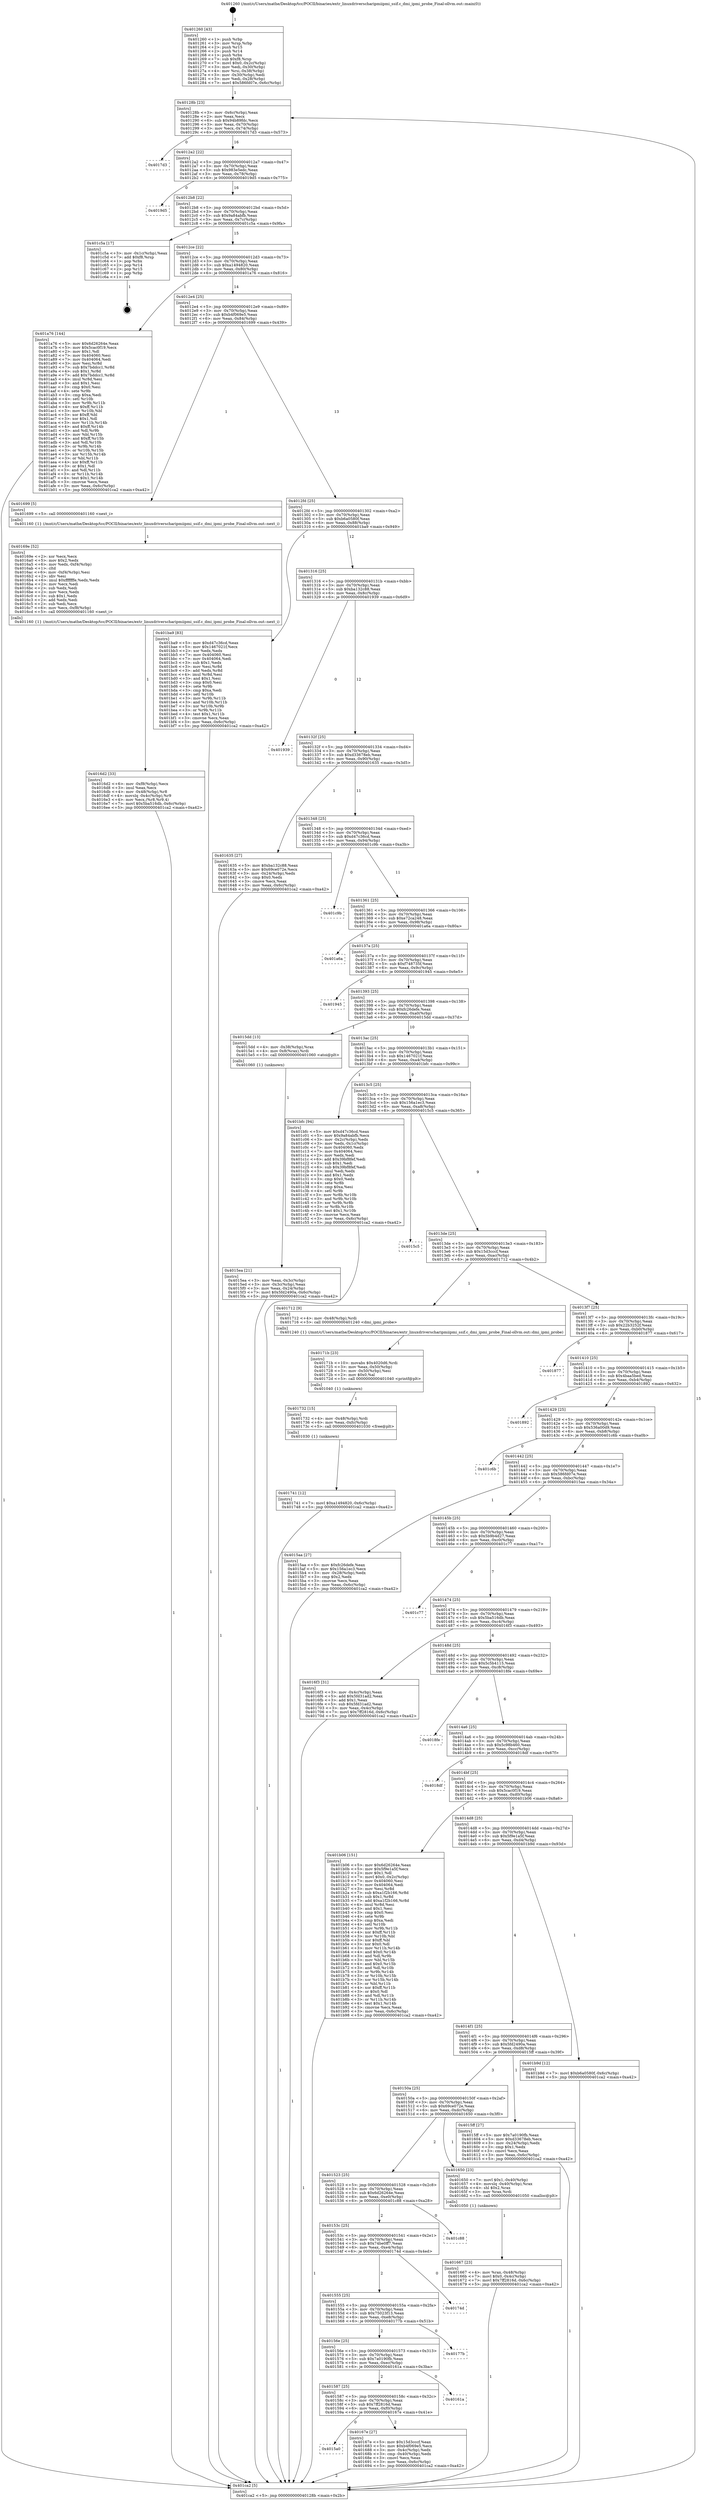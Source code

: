 digraph "0x401260" {
  label = "0x401260 (/mnt/c/Users/mathe/Desktop/tcc/POCII/binaries/extr_linuxdriverscharipmiipmi_ssif.c_dmi_ipmi_probe_Final-ollvm.out::main(0))"
  labelloc = "t"
  node[shape=record]

  Entry [label="",width=0.3,height=0.3,shape=circle,fillcolor=black,style=filled]
  "0x40128b" [label="{
     0x40128b [23]\l
     | [instrs]\l
     &nbsp;&nbsp;0x40128b \<+3\>: mov -0x6c(%rbp),%eax\l
     &nbsp;&nbsp;0x40128e \<+2\>: mov %eax,%ecx\l
     &nbsp;&nbsp;0x401290 \<+6\>: sub $0x94b89fdc,%ecx\l
     &nbsp;&nbsp;0x401296 \<+3\>: mov %eax,-0x70(%rbp)\l
     &nbsp;&nbsp;0x401299 \<+3\>: mov %ecx,-0x74(%rbp)\l
     &nbsp;&nbsp;0x40129c \<+6\>: je 00000000004017d3 \<main+0x573\>\l
  }"]
  "0x4017d3" [label="{
     0x4017d3\l
  }", style=dashed]
  "0x4012a2" [label="{
     0x4012a2 [22]\l
     | [instrs]\l
     &nbsp;&nbsp;0x4012a2 \<+5\>: jmp 00000000004012a7 \<main+0x47\>\l
     &nbsp;&nbsp;0x4012a7 \<+3\>: mov -0x70(%rbp),%eax\l
     &nbsp;&nbsp;0x4012aa \<+5\>: sub $0x983e5edc,%eax\l
     &nbsp;&nbsp;0x4012af \<+3\>: mov %eax,-0x78(%rbp)\l
     &nbsp;&nbsp;0x4012b2 \<+6\>: je 00000000004019d5 \<main+0x775\>\l
  }"]
  Exit [label="",width=0.3,height=0.3,shape=circle,fillcolor=black,style=filled,peripheries=2]
  "0x4019d5" [label="{
     0x4019d5\l
  }", style=dashed]
  "0x4012b8" [label="{
     0x4012b8 [22]\l
     | [instrs]\l
     &nbsp;&nbsp;0x4012b8 \<+5\>: jmp 00000000004012bd \<main+0x5d\>\l
     &nbsp;&nbsp;0x4012bd \<+3\>: mov -0x70(%rbp),%eax\l
     &nbsp;&nbsp;0x4012c0 \<+5\>: sub $0x9a84abfb,%eax\l
     &nbsp;&nbsp;0x4012c5 \<+3\>: mov %eax,-0x7c(%rbp)\l
     &nbsp;&nbsp;0x4012c8 \<+6\>: je 0000000000401c5a \<main+0x9fa\>\l
  }"]
  "0x401741" [label="{
     0x401741 [12]\l
     | [instrs]\l
     &nbsp;&nbsp;0x401741 \<+7\>: movl $0xa1494820,-0x6c(%rbp)\l
     &nbsp;&nbsp;0x401748 \<+5\>: jmp 0000000000401ca2 \<main+0xa42\>\l
  }"]
  "0x401c5a" [label="{
     0x401c5a [17]\l
     | [instrs]\l
     &nbsp;&nbsp;0x401c5a \<+3\>: mov -0x1c(%rbp),%eax\l
     &nbsp;&nbsp;0x401c5d \<+7\>: add $0xf8,%rsp\l
     &nbsp;&nbsp;0x401c64 \<+1\>: pop %rbx\l
     &nbsp;&nbsp;0x401c65 \<+2\>: pop %r14\l
     &nbsp;&nbsp;0x401c67 \<+2\>: pop %r15\l
     &nbsp;&nbsp;0x401c69 \<+1\>: pop %rbp\l
     &nbsp;&nbsp;0x401c6a \<+1\>: ret\l
  }"]
  "0x4012ce" [label="{
     0x4012ce [22]\l
     | [instrs]\l
     &nbsp;&nbsp;0x4012ce \<+5\>: jmp 00000000004012d3 \<main+0x73\>\l
     &nbsp;&nbsp;0x4012d3 \<+3\>: mov -0x70(%rbp),%eax\l
     &nbsp;&nbsp;0x4012d6 \<+5\>: sub $0xa1494820,%eax\l
     &nbsp;&nbsp;0x4012db \<+3\>: mov %eax,-0x80(%rbp)\l
     &nbsp;&nbsp;0x4012de \<+6\>: je 0000000000401a76 \<main+0x816\>\l
  }"]
  "0x401732" [label="{
     0x401732 [15]\l
     | [instrs]\l
     &nbsp;&nbsp;0x401732 \<+4\>: mov -0x48(%rbp),%rdi\l
     &nbsp;&nbsp;0x401736 \<+6\>: mov %eax,-0xfc(%rbp)\l
     &nbsp;&nbsp;0x40173c \<+5\>: call 0000000000401030 \<free@plt\>\l
     | [calls]\l
     &nbsp;&nbsp;0x401030 \{1\} (unknown)\l
  }"]
  "0x401a76" [label="{
     0x401a76 [144]\l
     | [instrs]\l
     &nbsp;&nbsp;0x401a76 \<+5\>: mov $0x6d26264e,%eax\l
     &nbsp;&nbsp;0x401a7b \<+5\>: mov $0x5cac0f19,%ecx\l
     &nbsp;&nbsp;0x401a80 \<+2\>: mov $0x1,%dl\l
     &nbsp;&nbsp;0x401a82 \<+7\>: mov 0x404060,%esi\l
     &nbsp;&nbsp;0x401a89 \<+7\>: mov 0x404064,%edi\l
     &nbsp;&nbsp;0x401a90 \<+3\>: mov %esi,%r8d\l
     &nbsp;&nbsp;0x401a93 \<+7\>: sub $0x7bddcc1,%r8d\l
     &nbsp;&nbsp;0x401a9a \<+4\>: sub $0x1,%r8d\l
     &nbsp;&nbsp;0x401a9e \<+7\>: add $0x7bddcc1,%r8d\l
     &nbsp;&nbsp;0x401aa5 \<+4\>: imul %r8d,%esi\l
     &nbsp;&nbsp;0x401aa9 \<+3\>: and $0x1,%esi\l
     &nbsp;&nbsp;0x401aac \<+3\>: cmp $0x0,%esi\l
     &nbsp;&nbsp;0x401aaf \<+4\>: sete %r9b\l
     &nbsp;&nbsp;0x401ab3 \<+3\>: cmp $0xa,%edi\l
     &nbsp;&nbsp;0x401ab6 \<+4\>: setl %r10b\l
     &nbsp;&nbsp;0x401aba \<+3\>: mov %r9b,%r11b\l
     &nbsp;&nbsp;0x401abd \<+4\>: xor $0xff,%r11b\l
     &nbsp;&nbsp;0x401ac1 \<+3\>: mov %r10b,%bl\l
     &nbsp;&nbsp;0x401ac4 \<+3\>: xor $0xff,%bl\l
     &nbsp;&nbsp;0x401ac7 \<+3\>: xor $0x1,%dl\l
     &nbsp;&nbsp;0x401aca \<+3\>: mov %r11b,%r14b\l
     &nbsp;&nbsp;0x401acd \<+4\>: and $0xff,%r14b\l
     &nbsp;&nbsp;0x401ad1 \<+3\>: and %dl,%r9b\l
     &nbsp;&nbsp;0x401ad4 \<+3\>: mov %bl,%r15b\l
     &nbsp;&nbsp;0x401ad7 \<+4\>: and $0xff,%r15b\l
     &nbsp;&nbsp;0x401adb \<+3\>: and %dl,%r10b\l
     &nbsp;&nbsp;0x401ade \<+3\>: or %r9b,%r14b\l
     &nbsp;&nbsp;0x401ae1 \<+3\>: or %r10b,%r15b\l
     &nbsp;&nbsp;0x401ae4 \<+3\>: xor %r15b,%r14b\l
     &nbsp;&nbsp;0x401ae7 \<+3\>: or %bl,%r11b\l
     &nbsp;&nbsp;0x401aea \<+4\>: xor $0xff,%r11b\l
     &nbsp;&nbsp;0x401aee \<+3\>: or $0x1,%dl\l
     &nbsp;&nbsp;0x401af1 \<+3\>: and %dl,%r11b\l
     &nbsp;&nbsp;0x401af4 \<+3\>: or %r11b,%r14b\l
     &nbsp;&nbsp;0x401af7 \<+4\>: test $0x1,%r14b\l
     &nbsp;&nbsp;0x401afb \<+3\>: cmovne %ecx,%eax\l
     &nbsp;&nbsp;0x401afe \<+3\>: mov %eax,-0x6c(%rbp)\l
     &nbsp;&nbsp;0x401b01 \<+5\>: jmp 0000000000401ca2 \<main+0xa42\>\l
  }"]
  "0x4012e4" [label="{
     0x4012e4 [25]\l
     | [instrs]\l
     &nbsp;&nbsp;0x4012e4 \<+5\>: jmp 00000000004012e9 \<main+0x89\>\l
     &nbsp;&nbsp;0x4012e9 \<+3\>: mov -0x70(%rbp),%eax\l
     &nbsp;&nbsp;0x4012ec \<+5\>: sub $0xb4f069e5,%eax\l
     &nbsp;&nbsp;0x4012f1 \<+6\>: mov %eax,-0x84(%rbp)\l
     &nbsp;&nbsp;0x4012f7 \<+6\>: je 0000000000401699 \<main+0x439\>\l
  }"]
  "0x40171b" [label="{
     0x40171b [23]\l
     | [instrs]\l
     &nbsp;&nbsp;0x40171b \<+10\>: movabs $0x4020d6,%rdi\l
     &nbsp;&nbsp;0x401725 \<+3\>: mov %eax,-0x50(%rbp)\l
     &nbsp;&nbsp;0x401728 \<+3\>: mov -0x50(%rbp),%esi\l
     &nbsp;&nbsp;0x40172b \<+2\>: mov $0x0,%al\l
     &nbsp;&nbsp;0x40172d \<+5\>: call 0000000000401040 \<printf@plt\>\l
     | [calls]\l
     &nbsp;&nbsp;0x401040 \{1\} (unknown)\l
  }"]
  "0x401699" [label="{
     0x401699 [5]\l
     | [instrs]\l
     &nbsp;&nbsp;0x401699 \<+5\>: call 0000000000401160 \<next_i\>\l
     | [calls]\l
     &nbsp;&nbsp;0x401160 \{1\} (/mnt/c/Users/mathe/Desktop/tcc/POCII/binaries/extr_linuxdriverscharipmiipmi_ssif.c_dmi_ipmi_probe_Final-ollvm.out::next_i)\l
  }"]
  "0x4012fd" [label="{
     0x4012fd [25]\l
     | [instrs]\l
     &nbsp;&nbsp;0x4012fd \<+5\>: jmp 0000000000401302 \<main+0xa2\>\l
     &nbsp;&nbsp;0x401302 \<+3\>: mov -0x70(%rbp),%eax\l
     &nbsp;&nbsp;0x401305 \<+5\>: sub $0xb6a0580f,%eax\l
     &nbsp;&nbsp;0x40130a \<+6\>: mov %eax,-0x88(%rbp)\l
     &nbsp;&nbsp;0x401310 \<+6\>: je 0000000000401ba9 \<main+0x949\>\l
  }"]
  "0x4016d2" [label="{
     0x4016d2 [33]\l
     | [instrs]\l
     &nbsp;&nbsp;0x4016d2 \<+6\>: mov -0xf8(%rbp),%ecx\l
     &nbsp;&nbsp;0x4016d8 \<+3\>: imul %eax,%ecx\l
     &nbsp;&nbsp;0x4016db \<+4\>: mov -0x48(%rbp),%r8\l
     &nbsp;&nbsp;0x4016df \<+4\>: movslq -0x4c(%rbp),%r9\l
     &nbsp;&nbsp;0x4016e3 \<+4\>: mov %ecx,(%r8,%r9,4)\l
     &nbsp;&nbsp;0x4016e7 \<+7\>: movl $0x5ba516db,-0x6c(%rbp)\l
     &nbsp;&nbsp;0x4016ee \<+5\>: jmp 0000000000401ca2 \<main+0xa42\>\l
  }"]
  "0x401ba9" [label="{
     0x401ba9 [83]\l
     | [instrs]\l
     &nbsp;&nbsp;0x401ba9 \<+5\>: mov $0xd47c36cd,%eax\l
     &nbsp;&nbsp;0x401bae \<+5\>: mov $0x1467021f,%ecx\l
     &nbsp;&nbsp;0x401bb3 \<+2\>: xor %edx,%edx\l
     &nbsp;&nbsp;0x401bb5 \<+7\>: mov 0x404060,%esi\l
     &nbsp;&nbsp;0x401bbc \<+7\>: mov 0x404064,%edi\l
     &nbsp;&nbsp;0x401bc3 \<+3\>: sub $0x1,%edx\l
     &nbsp;&nbsp;0x401bc6 \<+3\>: mov %esi,%r8d\l
     &nbsp;&nbsp;0x401bc9 \<+3\>: add %edx,%r8d\l
     &nbsp;&nbsp;0x401bcc \<+4\>: imul %r8d,%esi\l
     &nbsp;&nbsp;0x401bd0 \<+3\>: and $0x1,%esi\l
     &nbsp;&nbsp;0x401bd3 \<+3\>: cmp $0x0,%esi\l
     &nbsp;&nbsp;0x401bd6 \<+4\>: sete %r9b\l
     &nbsp;&nbsp;0x401bda \<+3\>: cmp $0xa,%edi\l
     &nbsp;&nbsp;0x401bdd \<+4\>: setl %r10b\l
     &nbsp;&nbsp;0x401be1 \<+3\>: mov %r9b,%r11b\l
     &nbsp;&nbsp;0x401be4 \<+3\>: and %r10b,%r11b\l
     &nbsp;&nbsp;0x401be7 \<+3\>: xor %r10b,%r9b\l
     &nbsp;&nbsp;0x401bea \<+3\>: or %r9b,%r11b\l
     &nbsp;&nbsp;0x401bed \<+4\>: test $0x1,%r11b\l
     &nbsp;&nbsp;0x401bf1 \<+3\>: cmovne %ecx,%eax\l
     &nbsp;&nbsp;0x401bf4 \<+3\>: mov %eax,-0x6c(%rbp)\l
     &nbsp;&nbsp;0x401bf7 \<+5\>: jmp 0000000000401ca2 \<main+0xa42\>\l
  }"]
  "0x401316" [label="{
     0x401316 [25]\l
     | [instrs]\l
     &nbsp;&nbsp;0x401316 \<+5\>: jmp 000000000040131b \<main+0xbb\>\l
     &nbsp;&nbsp;0x40131b \<+3\>: mov -0x70(%rbp),%eax\l
     &nbsp;&nbsp;0x40131e \<+5\>: sub $0xba132c88,%eax\l
     &nbsp;&nbsp;0x401323 \<+6\>: mov %eax,-0x8c(%rbp)\l
     &nbsp;&nbsp;0x401329 \<+6\>: je 0000000000401939 \<main+0x6d9\>\l
  }"]
  "0x40169e" [label="{
     0x40169e [52]\l
     | [instrs]\l
     &nbsp;&nbsp;0x40169e \<+2\>: xor %ecx,%ecx\l
     &nbsp;&nbsp;0x4016a0 \<+5\>: mov $0x2,%edx\l
     &nbsp;&nbsp;0x4016a5 \<+6\>: mov %edx,-0xf4(%rbp)\l
     &nbsp;&nbsp;0x4016ab \<+1\>: cltd\l
     &nbsp;&nbsp;0x4016ac \<+6\>: mov -0xf4(%rbp),%esi\l
     &nbsp;&nbsp;0x4016b2 \<+2\>: idiv %esi\l
     &nbsp;&nbsp;0x4016b4 \<+6\>: imul $0xfffffffe,%edx,%edx\l
     &nbsp;&nbsp;0x4016ba \<+2\>: mov %ecx,%edi\l
     &nbsp;&nbsp;0x4016bc \<+2\>: sub %edx,%edi\l
     &nbsp;&nbsp;0x4016be \<+2\>: mov %ecx,%edx\l
     &nbsp;&nbsp;0x4016c0 \<+3\>: sub $0x1,%edx\l
     &nbsp;&nbsp;0x4016c3 \<+2\>: add %edx,%edi\l
     &nbsp;&nbsp;0x4016c5 \<+2\>: sub %edi,%ecx\l
     &nbsp;&nbsp;0x4016c7 \<+6\>: mov %ecx,-0xf8(%rbp)\l
     &nbsp;&nbsp;0x4016cd \<+5\>: call 0000000000401160 \<next_i\>\l
     | [calls]\l
     &nbsp;&nbsp;0x401160 \{1\} (/mnt/c/Users/mathe/Desktop/tcc/POCII/binaries/extr_linuxdriverscharipmiipmi_ssif.c_dmi_ipmi_probe_Final-ollvm.out::next_i)\l
  }"]
  "0x401939" [label="{
     0x401939\l
  }", style=dashed]
  "0x40132f" [label="{
     0x40132f [25]\l
     | [instrs]\l
     &nbsp;&nbsp;0x40132f \<+5\>: jmp 0000000000401334 \<main+0xd4\>\l
     &nbsp;&nbsp;0x401334 \<+3\>: mov -0x70(%rbp),%eax\l
     &nbsp;&nbsp;0x401337 \<+5\>: sub $0xd33678eb,%eax\l
     &nbsp;&nbsp;0x40133c \<+6\>: mov %eax,-0x90(%rbp)\l
     &nbsp;&nbsp;0x401342 \<+6\>: je 0000000000401635 \<main+0x3d5\>\l
  }"]
  "0x4015a0" [label="{
     0x4015a0\l
  }", style=dashed]
  "0x401635" [label="{
     0x401635 [27]\l
     | [instrs]\l
     &nbsp;&nbsp;0x401635 \<+5\>: mov $0xba132c88,%eax\l
     &nbsp;&nbsp;0x40163a \<+5\>: mov $0x69ce072e,%ecx\l
     &nbsp;&nbsp;0x40163f \<+3\>: mov -0x24(%rbp),%edx\l
     &nbsp;&nbsp;0x401642 \<+3\>: cmp $0x0,%edx\l
     &nbsp;&nbsp;0x401645 \<+3\>: cmove %ecx,%eax\l
     &nbsp;&nbsp;0x401648 \<+3\>: mov %eax,-0x6c(%rbp)\l
     &nbsp;&nbsp;0x40164b \<+5\>: jmp 0000000000401ca2 \<main+0xa42\>\l
  }"]
  "0x401348" [label="{
     0x401348 [25]\l
     | [instrs]\l
     &nbsp;&nbsp;0x401348 \<+5\>: jmp 000000000040134d \<main+0xed\>\l
     &nbsp;&nbsp;0x40134d \<+3\>: mov -0x70(%rbp),%eax\l
     &nbsp;&nbsp;0x401350 \<+5\>: sub $0xd47c36cd,%eax\l
     &nbsp;&nbsp;0x401355 \<+6\>: mov %eax,-0x94(%rbp)\l
     &nbsp;&nbsp;0x40135b \<+6\>: je 0000000000401c9b \<main+0xa3b\>\l
  }"]
  "0x40167e" [label="{
     0x40167e [27]\l
     | [instrs]\l
     &nbsp;&nbsp;0x40167e \<+5\>: mov $0x15d3cccf,%eax\l
     &nbsp;&nbsp;0x401683 \<+5\>: mov $0xb4f069e5,%ecx\l
     &nbsp;&nbsp;0x401688 \<+3\>: mov -0x4c(%rbp),%edx\l
     &nbsp;&nbsp;0x40168b \<+3\>: cmp -0x40(%rbp),%edx\l
     &nbsp;&nbsp;0x40168e \<+3\>: cmovl %ecx,%eax\l
     &nbsp;&nbsp;0x401691 \<+3\>: mov %eax,-0x6c(%rbp)\l
     &nbsp;&nbsp;0x401694 \<+5\>: jmp 0000000000401ca2 \<main+0xa42\>\l
  }"]
  "0x401c9b" [label="{
     0x401c9b\l
  }", style=dashed]
  "0x401361" [label="{
     0x401361 [25]\l
     | [instrs]\l
     &nbsp;&nbsp;0x401361 \<+5\>: jmp 0000000000401366 \<main+0x106\>\l
     &nbsp;&nbsp;0x401366 \<+3\>: mov -0x70(%rbp),%eax\l
     &nbsp;&nbsp;0x401369 \<+5\>: sub $0xe72ca248,%eax\l
     &nbsp;&nbsp;0x40136e \<+6\>: mov %eax,-0x98(%rbp)\l
     &nbsp;&nbsp;0x401374 \<+6\>: je 0000000000401a6a \<main+0x80a\>\l
  }"]
  "0x401587" [label="{
     0x401587 [25]\l
     | [instrs]\l
     &nbsp;&nbsp;0x401587 \<+5\>: jmp 000000000040158c \<main+0x32c\>\l
     &nbsp;&nbsp;0x40158c \<+3\>: mov -0x70(%rbp),%eax\l
     &nbsp;&nbsp;0x40158f \<+5\>: sub $0x7ff2816d,%eax\l
     &nbsp;&nbsp;0x401594 \<+6\>: mov %eax,-0xf0(%rbp)\l
     &nbsp;&nbsp;0x40159a \<+6\>: je 000000000040167e \<main+0x41e\>\l
  }"]
  "0x401a6a" [label="{
     0x401a6a\l
  }", style=dashed]
  "0x40137a" [label="{
     0x40137a [25]\l
     | [instrs]\l
     &nbsp;&nbsp;0x40137a \<+5\>: jmp 000000000040137f \<main+0x11f\>\l
     &nbsp;&nbsp;0x40137f \<+3\>: mov -0x70(%rbp),%eax\l
     &nbsp;&nbsp;0x401382 \<+5\>: sub $0xf748735f,%eax\l
     &nbsp;&nbsp;0x401387 \<+6\>: mov %eax,-0x9c(%rbp)\l
     &nbsp;&nbsp;0x40138d \<+6\>: je 0000000000401945 \<main+0x6e5\>\l
  }"]
  "0x40161a" [label="{
     0x40161a\l
  }", style=dashed]
  "0x401945" [label="{
     0x401945\l
  }", style=dashed]
  "0x401393" [label="{
     0x401393 [25]\l
     | [instrs]\l
     &nbsp;&nbsp;0x401393 \<+5\>: jmp 0000000000401398 \<main+0x138\>\l
     &nbsp;&nbsp;0x401398 \<+3\>: mov -0x70(%rbp),%eax\l
     &nbsp;&nbsp;0x40139b \<+5\>: sub $0xfc26defe,%eax\l
     &nbsp;&nbsp;0x4013a0 \<+6\>: mov %eax,-0xa0(%rbp)\l
     &nbsp;&nbsp;0x4013a6 \<+6\>: je 00000000004015dd \<main+0x37d\>\l
  }"]
  "0x40156e" [label="{
     0x40156e [25]\l
     | [instrs]\l
     &nbsp;&nbsp;0x40156e \<+5\>: jmp 0000000000401573 \<main+0x313\>\l
     &nbsp;&nbsp;0x401573 \<+3\>: mov -0x70(%rbp),%eax\l
     &nbsp;&nbsp;0x401576 \<+5\>: sub $0x7a0190fb,%eax\l
     &nbsp;&nbsp;0x40157b \<+6\>: mov %eax,-0xec(%rbp)\l
     &nbsp;&nbsp;0x401581 \<+6\>: je 000000000040161a \<main+0x3ba\>\l
  }"]
  "0x4015dd" [label="{
     0x4015dd [13]\l
     | [instrs]\l
     &nbsp;&nbsp;0x4015dd \<+4\>: mov -0x38(%rbp),%rax\l
     &nbsp;&nbsp;0x4015e1 \<+4\>: mov 0x8(%rax),%rdi\l
     &nbsp;&nbsp;0x4015e5 \<+5\>: call 0000000000401060 \<atoi@plt\>\l
     | [calls]\l
     &nbsp;&nbsp;0x401060 \{1\} (unknown)\l
  }"]
  "0x4013ac" [label="{
     0x4013ac [25]\l
     | [instrs]\l
     &nbsp;&nbsp;0x4013ac \<+5\>: jmp 00000000004013b1 \<main+0x151\>\l
     &nbsp;&nbsp;0x4013b1 \<+3\>: mov -0x70(%rbp),%eax\l
     &nbsp;&nbsp;0x4013b4 \<+5\>: sub $0x1467021f,%eax\l
     &nbsp;&nbsp;0x4013b9 \<+6\>: mov %eax,-0xa4(%rbp)\l
     &nbsp;&nbsp;0x4013bf \<+6\>: je 0000000000401bfc \<main+0x99c\>\l
  }"]
  "0x40177b" [label="{
     0x40177b\l
  }", style=dashed]
  "0x401bfc" [label="{
     0x401bfc [94]\l
     | [instrs]\l
     &nbsp;&nbsp;0x401bfc \<+5\>: mov $0xd47c36cd,%eax\l
     &nbsp;&nbsp;0x401c01 \<+5\>: mov $0x9a84abfb,%ecx\l
     &nbsp;&nbsp;0x401c06 \<+3\>: mov -0x2c(%rbp),%edx\l
     &nbsp;&nbsp;0x401c09 \<+3\>: mov %edx,-0x1c(%rbp)\l
     &nbsp;&nbsp;0x401c0c \<+7\>: mov 0x404060,%edx\l
     &nbsp;&nbsp;0x401c13 \<+7\>: mov 0x404064,%esi\l
     &nbsp;&nbsp;0x401c1a \<+2\>: mov %edx,%edi\l
     &nbsp;&nbsp;0x401c1c \<+6\>: add $0x39bf8fef,%edi\l
     &nbsp;&nbsp;0x401c22 \<+3\>: sub $0x1,%edi\l
     &nbsp;&nbsp;0x401c25 \<+6\>: sub $0x39bf8fef,%edi\l
     &nbsp;&nbsp;0x401c2b \<+3\>: imul %edi,%edx\l
     &nbsp;&nbsp;0x401c2e \<+3\>: and $0x1,%edx\l
     &nbsp;&nbsp;0x401c31 \<+3\>: cmp $0x0,%edx\l
     &nbsp;&nbsp;0x401c34 \<+4\>: sete %r8b\l
     &nbsp;&nbsp;0x401c38 \<+3\>: cmp $0xa,%esi\l
     &nbsp;&nbsp;0x401c3b \<+4\>: setl %r9b\l
     &nbsp;&nbsp;0x401c3f \<+3\>: mov %r8b,%r10b\l
     &nbsp;&nbsp;0x401c42 \<+3\>: and %r9b,%r10b\l
     &nbsp;&nbsp;0x401c45 \<+3\>: xor %r9b,%r8b\l
     &nbsp;&nbsp;0x401c48 \<+3\>: or %r8b,%r10b\l
     &nbsp;&nbsp;0x401c4b \<+4\>: test $0x1,%r10b\l
     &nbsp;&nbsp;0x401c4f \<+3\>: cmovne %ecx,%eax\l
     &nbsp;&nbsp;0x401c52 \<+3\>: mov %eax,-0x6c(%rbp)\l
     &nbsp;&nbsp;0x401c55 \<+5\>: jmp 0000000000401ca2 \<main+0xa42\>\l
  }"]
  "0x4013c5" [label="{
     0x4013c5 [25]\l
     | [instrs]\l
     &nbsp;&nbsp;0x4013c5 \<+5\>: jmp 00000000004013ca \<main+0x16a\>\l
     &nbsp;&nbsp;0x4013ca \<+3\>: mov -0x70(%rbp),%eax\l
     &nbsp;&nbsp;0x4013cd \<+5\>: sub $0x156a1ec3,%eax\l
     &nbsp;&nbsp;0x4013d2 \<+6\>: mov %eax,-0xa8(%rbp)\l
     &nbsp;&nbsp;0x4013d8 \<+6\>: je 00000000004015c5 \<main+0x365\>\l
  }"]
  "0x401555" [label="{
     0x401555 [25]\l
     | [instrs]\l
     &nbsp;&nbsp;0x401555 \<+5\>: jmp 000000000040155a \<main+0x2fa\>\l
     &nbsp;&nbsp;0x40155a \<+3\>: mov -0x70(%rbp),%eax\l
     &nbsp;&nbsp;0x40155d \<+5\>: sub $0x75023f13,%eax\l
     &nbsp;&nbsp;0x401562 \<+6\>: mov %eax,-0xe8(%rbp)\l
     &nbsp;&nbsp;0x401568 \<+6\>: je 000000000040177b \<main+0x51b\>\l
  }"]
  "0x4015c5" [label="{
     0x4015c5\l
  }", style=dashed]
  "0x4013de" [label="{
     0x4013de [25]\l
     | [instrs]\l
     &nbsp;&nbsp;0x4013de \<+5\>: jmp 00000000004013e3 \<main+0x183\>\l
     &nbsp;&nbsp;0x4013e3 \<+3\>: mov -0x70(%rbp),%eax\l
     &nbsp;&nbsp;0x4013e6 \<+5\>: sub $0x15d3cccf,%eax\l
     &nbsp;&nbsp;0x4013eb \<+6\>: mov %eax,-0xac(%rbp)\l
     &nbsp;&nbsp;0x4013f1 \<+6\>: je 0000000000401712 \<main+0x4b2\>\l
  }"]
  "0x40174d" [label="{
     0x40174d\l
  }", style=dashed]
  "0x401712" [label="{
     0x401712 [9]\l
     | [instrs]\l
     &nbsp;&nbsp;0x401712 \<+4\>: mov -0x48(%rbp),%rdi\l
     &nbsp;&nbsp;0x401716 \<+5\>: call 0000000000401240 \<dmi_ipmi_probe\>\l
     | [calls]\l
     &nbsp;&nbsp;0x401240 \{1\} (/mnt/c/Users/mathe/Desktop/tcc/POCII/binaries/extr_linuxdriverscharipmiipmi_ssif.c_dmi_ipmi_probe_Final-ollvm.out::dmi_ipmi_probe)\l
  }"]
  "0x4013f7" [label="{
     0x4013f7 [25]\l
     | [instrs]\l
     &nbsp;&nbsp;0x4013f7 \<+5\>: jmp 00000000004013fc \<main+0x19c\>\l
     &nbsp;&nbsp;0x4013fc \<+3\>: mov -0x70(%rbp),%eax\l
     &nbsp;&nbsp;0x4013ff \<+5\>: sub $0x22b3252f,%eax\l
     &nbsp;&nbsp;0x401404 \<+6\>: mov %eax,-0xb0(%rbp)\l
     &nbsp;&nbsp;0x40140a \<+6\>: je 0000000000401877 \<main+0x617\>\l
  }"]
  "0x40153c" [label="{
     0x40153c [25]\l
     | [instrs]\l
     &nbsp;&nbsp;0x40153c \<+5\>: jmp 0000000000401541 \<main+0x2e1\>\l
     &nbsp;&nbsp;0x401541 \<+3\>: mov -0x70(%rbp),%eax\l
     &nbsp;&nbsp;0x401544 \<+5\>: sub $0x74be0ff7,%eax\l
     &nbsp;&nbsp;0x401549 \<+6\>: mov %eax,-0xe4(%rbp)\l
     &nbsp;&nbsp;0x40154f \<+6\>: je 000000000040174d \<main+0x4ed\>\l
  }"]
  "0x401877" [label="{
     0x401877\l
  }", style=dashed]
  "0x401410" [label="{
     0x401410 [25]\l
     | [instrs]\l
     &nbsp;&nbsp;0x401410 \<+5\>: jmp 0000000000401415 \<main+0x1b5\>\l
     &nbsp;&nbsp;0x401415 \<+3\>: mov -0x70(%rbp),%eax\l
     &nbsp;&nbsp;0x401418 \<+5\>: sub $0x4baa5bed,%eax\l
     &nbsp;&nbsp;0x40141d \<+6\>: mov %eax,-0xb4(%rbp)\l
     &nbsp;&nbsp;0x401423 \<+6\>: je 0000000000401892 \<main+0x632\>\l
  }"]
  "0x401c88" [label="{
     0x401c88\l
  }", style=dashed]
  "0x401892" [label="{
     0x401892\l
  }", style=dashed]
  "0x401429" [label="{
     0x401429 [25]\l
     | [instrs]\l
     &nbsp;&nbsp;0x401429 \<+5\>: jmp 000000000040142e \<main+0x1ce\>\l
     &nbsp;&nbsp;0x40142e \<+3\>: mov -0x70(%rbp),%eax\l
     &nbsp;&nbsp;0x401431 \<+5\>: sub $0x536a00d9,%eax\l
     &nbsp;&nbsp;0x401436 \<+6\>: mov %eax,-0xb8(%rbp)\l
     &nbsp;&nbsp;0x40143c \<+6\>: je 0000000000401c6b \<main+0xa0b\>\l
  }"]
  "0x401667" [label="{
     0x401667 [23]\l
     | [instrs]\l
     &nbsp;&nbsp;0x401667 \<+4\>: mov %rax,-0x48(%rbp)\l
     &nbsp;&nbsp;0x40166b \<+7\>: movl $0x0,-0x4c(%rbp)\l
     &nbsp;&nbsp;0x401672 \<+7\>: movl $0x7ff2816d,-0x6c(%rbp)\l
     &nbsp;&nbsp;0x401679 \<+5\>: jmp 0000000000401ca2 \<main+0xa42\>\l
  }"]
  "0x401c6b" [label="{
     0x401c6b\l
  }", style=dashed]
  "0x401442" [label="{
     0x401442 [25]\l
     | [instrs]\l
     &nbsp;&nbsp;0x401442 \<+5\>: jmp 0000000000401447 \<main+0x1e7\>\l
     &nbsp;&nbsp;0x401447 \<+3\>: mov -0x70(%rbp),%eax\l
     &nbsp;&nbsp;0x40144a \<+5\>: sub $0x586fd07e,%eax\l
     &nbsp;&nbsp;0x40144f \<+6\>: mov %eax,-0xbc(%rbp)\l
     &nbsp;&nbsp;0x401455 \<+6\>: je 00000000004015aa \<main+0x34a\>\l
  }"]
  "0x401523" [label="{
     0x401523 [25]\l
     | [instrs]\l
     &nbsp;&nbsp;0x401523 \<+5\>: jmp 0000000000401528 \<main+0x2c8\>\l
     &nbsp;&nbsp;0x401528 \<+3\>: mov -0x70(%rbp),%eax\l
     &nbsp;&nbsp;0x40152b \<+5\>: sub $0x6d26264e,%eax\l
     &nbsp;&nbsp;0x401530 \<+6\>: mov %eax,-0xe0(%rbp)\l
     &nbsp;&nbsp;0x401536 \<+6\>: je 0000000000401c88 \<main+0xa28\>\l
  }"]
  "0x4015aa" [label="{
     0x4015aa [27]\l
     | [instrs]\l
     &nbsp;&nbsp;0x4015aa \<+5\>: mov $0xfc26defe,%eax\l
     &nbsp;&nbsp;0x4015af \<+5\>: mov $0x156a1ec3,%ecx\l
     &nbsp;&nbsp;0x4015b4 \<+3\>: mov -0x28(%rbp),%edx\l
     &nbsp;&nbsp;0x4015b7 \<+3\>: cmp $0x2,%edx\l
     &nbsp;&nbsp;0x4015ba \<+3\>: cmovne %ecx,%eax\l
     &nbsp;&nbsp;0x4015bd \<+3\>: mov %eax,-0x6c(%rbp)\l
     &nbsp;&nbsp;0x4015c0 \<+5\>: jmp 0000000000401ca2 \<main+0xa42\>\l
  }"]
  "0x40145b" [label="{
     0x40145b [25]\l
     | [instrs]\l
     &nbsp;&nbsp;0x40145b \<+5\>: jmp 0000000000401460 \<main+0x200\>\l
     &nbsp;&nbsp;0x401460 \<+3\>: mov -0x70(%rbp),%eax\l
     &nbsp;&nbsp;0x401463 \<+5\>: sub $0x5b9b4d27,%eax\l
     &nbsp;&nbsp;0x401468 \<+6\>: mov %eax,-0xc0(%rbp)\l
     &nbsp;&nbsp;0x40146e \<+6\>: je 0000000000401c77 \<main+0xa17\>\l
  }"]
  "0x401ca2" [label="{
     0x401ca2 [5]\l
     | [instrs]\l
     &nbsp;&nbsp;0x401ca2 \<+5\>: jmp 000000000040128b \<main+0x2b\>\l
  }"]
  "0x401260" [label="{
     0x401260 [43]\l
     | [instrs]\l
     &nbsp;&nbsp;0x401260 \<+1\>: push %rbp\l
     &nbsp;&nbsp;0x401261 \<+3\>: mov %rsp,%rbp\l
     &nbsp;&nbsp;0x401264 \<+2\>: push %r15\l
     &nbsp;&nbsp;0x401266 \<+2\>: push %r14\l
     &nbsp;&nbsp;0x401268 \<+1\>: push %rbx\l
     &nbsp;&nbsp;0x401269 \<+7\>: sub $0xf8,%rsp\l
     &nbsp;&nbsp;0x401270 \<+7\>: movl $0x0,-0x2c(%rbp)\l
     &nbsp;&nbsp;0x401277 \<+3\>: mov %edi,-0x30(%rbp)\l
     &nbsp;&nbsp;0x40127a \<+4\>: mov %rsi,-0x38(%rbp)\l
     &nbsp;&nbsp;0x40127e \<+3\>: mov -0x30(%rbp),%edi\l
     &nbsp;&nbsp;0x401281 \<+3\>: mov %edi,-0x28(%rbp)\l
     &nbsp;&nbsp;0x401284 \<+7\>: movl $0x586fd07e,-0x6c(%rbp)\l
  }"]
  "0x4015ea" [label="{
     0x4015ea [21]\l
     | [instrs]\l
     &nbsp;&nbsp;0x4015ea \<+3\>: mov %eax,-0x3c(%rbp)\l
     &nbsp;&nbsp;0x4015ed \<+3\>: mov -0x3c(%rbp),%eax\l
     &nbsp;&nbsp;0x4015f0 \<+3\>: mov %eax,-0x24(%rbp)\l
     &nbsp;&nbsp;0x4015f3 \<+7\>: movl $0x5fd2490a,-0x6c(%rbp)\l
     &nbsp;&nbsp;0x4015fa \<+5\>: jmp 0000000000401ca2 \<main+0xa42\>\l
  }"]
  "0x401650" [label="{
     0x401650 [23]\l
     | [instrs]\l
     &nbsp;&nbsp;0x401650 \<+7\>: movl $0x1,-0x40(%rbp)\l
     &nbsp;&nbsp;0x401657 \<+4\>: movslq -0x40(%rbp),%rax\l
     &nbsp;&nbsp;0x40165b \<+4\>: shl $0x2,%rax\l
     &nbsp;&nbsp;0x40165f \<+3\>: mov %rax,%rdi\l
     &nbsp;&nbsp;0x401662 \<+5\>: call 0000000000401050 \<malloc@plt\>\l
     | [calls]\l
     &nbsp;&nbsp;0x401050 \{1\} (unknown)\l
  }"]
  "0x401c77" [label="{
     0x401c77\l
  }", style=dashed]
  "0x401474" [label="{
     0x401474 [25]\l
     | [instrs]\l
     &nbsp;&nbsp;0x401474 \<+5\>: jmp 0000000000401479 \<main+0x219\>\l
     &nbsp;&nbsp;0x401479 \<+3\>: mov -0x70(%rbp),%eax\l
     &nbsp;&nbsp;0x40147c \<+5\>: sub $0x5ba516db,%eax\l
     &nbsp;&nbsp;0x401481 \<+6\>: mov %eax,-0xc4(%rbp)\l
     &nbsp;&nbsp;0x401487 \<+6\>: je 00000000004016f3 \<main+0x493\>\l
  }"]
  "0x40150a" [label="{
     0x40150a [25]\l
     | [instrs]\l
     &nbsp;&nbsp;0x40150a \<+5\>: jmp 000000000040150f \<main+0x2af\>\l
     &nbsp;&nbsp;0x40150f \<+3\>: mov -0x70(%rbp),%eax\l
     &nbsp;&nbsp;0x401512 \<+5\>: sub $0x69ce072e,%eax\l
     &nbsp;&nbsp;0x401517 \<+6\>: mov %eax,-0xdc(%rbp)\l
     &nbsp;&nbsp;0x40151d \<+6\>: je 0000000000401650 \<main+0x3f0\>\l
  }"]
  "0x4016f3" [label="{
     0x4016f3 [31]\l
     | [instrs]\l
     &nbsp;&nbsp;0x4016f3 \<+3\>: mov -0x4c(%rbp),%eax\l
     &nbsp;&nbsp;0x4016f6 \<+5\>: add $0x5fd31ad2,%eax\l
     &nbsp;&nbsp;0x4016fb \<+3\>: add $0x1,%eax\l
     &nbsp;&nbsp;0x4016fe \<+5\>: sub $0x5fd31ad2,%eax\l
     &nbsp;&nbsp;0x401703 \<+3\>: mov %eax,-0x4c(%rbp)\l
     &nbsp;&nbsp;0x401706 \<+7\>: movl $0x7ff2816d,-0x6c(%rbp)\l
     &nbsp;&nbsp;0x40170d \<+5\>: jmp 0000000000401ca2 \<main+0xa42\>\l
  }"]
  "0x40148d" [label="{
     0x40148d [25]\l
     | [instrs]\l
     &nbsp;&nbsp;0x40148d \<+5\>: jmp 0000000000401492 \<main+0x232\>\l
     &nbsp;&nbsp;0x401492 \<+3\>: mov -0x70(%rbp),%eax\l
     &nbsp;&nbsp;0x401495 \<+5\>: sub $0x5c5b4115,%eax\l
     &nbsp;&nbsp;0x40149a \<+6\>: mov %eax,-0xc8(%rbp)\l
     &nbsp;&nbsp;0x4014a0 \<+6\>: je 00000000004018fe \<main+0x69e\>\l
  }"]
  "0x4015ff" [label="{
     0x4015ff [27]\l
     | [instrs]\l
     &nbsp;&nbsp;0x4015ff \<+5\>: mov $0x7a0190fb,%eax\l
     &nbsp;&nbsp;0x401604 \<+5\>: mov $0xd33678eb,%ecx\l
     &nbsp;&nbsp;0x401609 \<+3\>: mov -0x24(%rbp),%edx\l
     &nbsp;&nbsp;0x40160c \<+3\>: cmp $0x1,%edx\l
     &nbsp;&nbsp;0x40160f \<+3\>: cmovl %ecx,%eax\l
     &nbsp;&nbsp;0x401612 \<+3\>: mov %eax,-0x6c(%rbp)\l
     &nbsp;&nbsp;0x401615 \<+5\>: jmp 0000000000401ca2 \<main+0xa42\>\l
  }"]
  "0x4018fe" [label="{
     0x4018fe\l
  }", style=dashed]
  "0x4014a6" [label="{
     0x4014a6 [25]\l
     | [instrs]\l
     &nbsp;&nbsp;0x4014a6 \<+5\>: jmp 00000000004014ab \<main+0x24b\>\l
     &nbsp;&nbsp;0x4014ab \<+3\>: mov -0x70(%rbp),%eax\l
     &nbsp;&nbsp;0x4014ae \<+5\>: sub $0x5c98b460,%eax\l
     &nbsp;&nbsp;0x4014b3 \<+6\>: mov %eax,-0xcc(%rbp)\l
     &nbsp;&nbsp;0x4014b9 \<+6\>: je 00000000004018df \<main+0x67f\>\l
  }"]
  "0x4014f1" [label="{
     0x4014f1 [25]\l
     | [instrs]\l
     &nbsp;&nbsp;0x4014f1 \<+5\>: jmp 00000000004014f6 \<main+0x296\>\l
     &nbsp;&nbsp;0x4014f6 \<+3\>: mov -0x70(%rbp),%eax\l
     &nbsp;&nbsp;0x4014f9 \<+5\>: sub $0x5fd2490a,%eax\l
     &nbsp;&nbsp;0x4014fe \<+6\>: mov %eax,-0xd8(%rbp)\l
     &nbsp;&nbsp;0x401504 \<+6\>: je 00000000004015ff \<main+0x39f\>\l
  }"]
  "0x4018df" [label="{
     0x4018df\l
  }", style=dashed]
  "0x4014bf" [label="{
     0x4014bf [25]\l
     | [instrs]\l
     &nbsp;&nbsp;0x4014bf \<+5\>: jmp 00000000004014c4 \<main+0x264\>\l
     &nbsp;&nbsp;0x4014c4 \<+3\>: mov -0x70(%rbp),%eax\l
     &nbsp;&nbsp;0x4014c7 \<+5\>: sub $0x5cac0f19,%eax\l
     &nbsp;&nbsp;0x4014cc \<+6\>: mov %eax,-0xd0(%rbp)\l
     &nbsp;&nbsp;0x4014d2 \<+6\>: je 0000000000401b06 \<main+0x8a6\>\l
  }"]
  "0x401b9d" [label="{
     0x401b9d [12]\l
     | [instrs]\l
     &nbsp;&nbsp;0x401b9d \<+7\>: movl $0xb6a0580f,-0x6c(%rbp)\l
     &nbsp;&nbsp;0x401ba4 \<+5\>: jmp 0000000000401ca2 \<main+0xa42\>\l
  }"]
  "0x401b06" [label="{
     0x401b06 [151]\l
     | [instrs]\l
     &nbsp;&nbsp;0x401b06 \<+5\>: mov $0x6d26264e,%eax\l
     &nbsp;&nbsp;0x401b0b \<+5\>: mov $0x5f9e1a5f,%ecx\l
     &nbsp;&nbsp;0x401b10 \<+2\>: mov $0x1,%dl\l
     &nbsp;&nbsp;0x401b12 \<+7\>: movl $0x0,-0x2c(%rbp)\l
     &nbsp;&nbsp;0x401b19 \<+7\>: mov 0x404060,%esi\l
     &nbsp;&nbsp;0x401b20 \<+7\>: mov 0x404064,%edi\l
     &nbsp;&nbsp;0x401b27 \<+3\>: mov %esi,%r8d\l
     &nbsp;&nbsp;0x401b2a \<+7\>: sub $0xa1f2b166,%r8d\l
     &nbsp;&nbsp;0x401b31 \<+4\>: sub $0x1,%r8d\l
     &nbsp;&nbsp;0x401b35 \<+7\>: add $0xa1f2b166,%r8d\l
     &nbsp;&nbsp;0x401b3c \<+4\>: imul %r8d,%esi\l
     &nbsp;&nbsp;0x401b40 \<+3\>: and $0x1,%esi\l
     &nbsp;&nbsp;0x401b43 \<+3\>: cmp $0x0,%esi\l
     &nbsp;&nbsp;0x401b46 \<+4\>: sete %r9b\l
     &nbsp;&nbsp;0x401b4a \<+3\>: cmp $0xa,%edi\l
     &nbsp;&nbsp;0x401b4d \<+4\>: setl %r10b\l
     &nbsp;&nbsp;0x401b51 \<+3\>: mov %r9b,%r11b\l
     &nbsp;&nbsp;0x401b54 \<+4\>: xor $0xff,%r11b\l
     &nbsp;&nbsp;0x401b58 \<+3\>: mov %r10b,%bl\l
     &nbsp;&nbsp;0x401b5b \<+3\>: xor $0xff,%bl\l
     &nbsp;&nbsp;0x401b5e \<+3\>: xor $0x0,%dl\l
     &nbsp;&nbsp;0x401b61 \<+3\>: mov %r11b,%r14b\l
     &nbsp;&nbsp;0x401b64 \<+4\>: and $0x0,%r14b\l
     &nbsp;&nbsp;0x401b68 \<+3\>: and %dl,%r9b\l
     &nbsp;&nbsp;0x401b6b \<+3\>: mov %bl,%r15b\l
     &nbsp;&nbsp;0x401b6e \<+4\>: and $0x0,%r15b\l
     &nbsp;&nbsp;0x401b72 \<+3\>: and %dl,%r10b\l
     &nbsp;&nbsp;0x401b75 \<+3\>: or %r9b,%r14b\l
     &nbsp;&nbsp;0x401b78 \<+3\>: or %r10b,%r15b\l
     &nbsp;&nbsp;0x401b7b \<+3\>: xor %r15b,%r14b\l
     &nbsp;&nbsp;0x401b7e \<+3\>: or %bl,%r11b\l
     &nbsp;&nbsp;0x401b81 \<+4\>: xor $0xff,%r11b\l
     &nbsp;&nbsp;0x401b85 \<+3\>: or $0x0,%dl\l
     &nbsp;&nbsp;0x401b88 \<+3\>: and %dl,%r11b\l
     &nbsp;&nbsp;0x401b8b \<+3\>: or %r11b,%r14b\l
     &nbsp;&nbsp;0x401b8e \<+4\>: test $0x1,%r14b\l
     &nbsp;&nbsp;0x401b92 \<+3\>: cmovne %ecx,%eax\l
     &nbsp;&nbsp;0x401b95 \<+3\>: mov %eax,-0x6c(%rbp)\l
     &nbsp;&nbsp;0x401b98 \<+5\>: jmp 0000000000401ca2 \<main+0xa42\>\l
  }"]
  "0x4014d8" [label="{
     0x4014d8 [25]\l
     | [instrs]\l
     &nbsp;&nbsp;0x4014d8 \<+5\>: jmp 00000000004014dd \<main+0x27d\>\l
     &nbsp;&nbsp;0x4014dd \<+3\>: mov -0x70(%rbp),%eax\l
     &nbsp;&nbsp;0x4014e0 \<+5\>: sub $0x5f9e1a5f,%eax\l
     &nbsp;&nbsp;0x4014e5 \<+6\>: mov %eax,-0xd4(%rbp)\l
     &nbsp;&nbsp;0x4014eb \<+6\>: je 0000000000401b9d \<main+0x93d\>\l
  }"]
  Entry -> "0x401260" [label=" 1"]
  "0x40128b" -> "0x4017d3" [label=" 0"]
  "0x40128b" -> "0x4012a2" [label=" 16"]
  "0x401c5a" -> Exit [label=" 1"]
  "0x4012a2" -> "0x4019d5" [label=" 0"]
  "0x4012a2" -> "0x4012b8" [label=" 16"]
  "0x401bfc" -> "0x401ca2" [label=" 1"]
  "0x4012b8" -> "0x401c5a" [label=" 1"]
  "0x4012b8" -> "0x4012ce" [label=" 15"]
  "0x401ba9" -> "0x401ca2" [label=" 1"]
  "0x4012ce" -> "0x401a76" [label=" 1"]
  "0x4012ce" -> "0x4012e4" [label=" 14"]
  "0x401b9d" -> "0x401ca2" [label=" 1"]
  "0x4012e4" -> "0x401699" [label=" 1"]
  "0x4012e4" -> "0x4012fd" [label=" 13"]
  "0x401b06" -> "0x401ca2" [label=" 1"]
  "0x4012fd" -> "0x401ba9" [label=" 1"]
  "0x4012fd" -> "0x401316" [label=" 12"]
  "0x401a76" -> "0x401ca2" [label=" 1"]
  "0x401316" -> "0x401939" [label=" 0"]
  "0x401316" -> "0x40132f" [label=" 12"]
  "0x401741" -> "0x401ca2" [label=" 1"]
  "0x40132f" -> "0x401635" [label=" 1"]
  "0x40132f" -> "0x401348" [label=" 11"]
  "0x401732" -> "0x401741" [label=" 1"]
  "0x401348" -> "0x401c9b" [label=" 0"]
  "0x401348" -> "0x401361" [label=" 11"]
  "0x40171b" -> "0x401732" [label=" 1"]
  "0x401361" -> "0x401a6a" [label=" 0"]
  "0x401361" -> "0x40137a" [label=" 11"]
  "0x4016f3" -> "0x401ca2" [label=" 1"]
  "0x40137a" -> "0x401945" [label=" 0"]
  "0x40137a" -> "0x401393" [label=" 11"]
  "0x4016d2" -> "0x401ca2" [label=" 1"]
  "0x401393" -> "0x4015dd" [label=" 1"]
  "0x401393" -> "0x4013ac" [label=" 10"]
  "0x401699" -> "0x40169e" [label=" 1"]
  "0x4013ac" -> "0x401bfc" [label=" 1"]
  "0x4013ac" -> "0x4013c5" [label=" 9"]
  "0x40167e" -> "0x401ca2" [label=" 2"]
  "0x4013c5" -> "0x4015c5" [label=" 0"]
  "0x4013c5" -> "0x4013de" [label=" 9"]
  "0x401587" -> "0x40167e" [label=" 2"]
  "0x4013de" -> "0x401712" [label=" 1"]
  "0x4013de" -> "0x4013f7" [label=" 8"]
  "0x401712" -> "0x40171b" [label=" 1"]
  "0x4013f7" -> "0x401877" [label=" 0"]
  "0x4013f7" -> "0x401410" [label=" 8"]
  "0x40156e" -> "0x40161a" [label=" 0"]
  "0x401410" -> "0x401892" [label=" 0"]
  "0x401410" -> "0x401429" [label=" 8"]
  "0x40169e" -> "0x4016d2" [label=" 1"]
  "0x401429" -> "0x401c6b" [label=" 0"]
  "0x401429" -> "0x401442" [label=" 8"]
  "0x401555" -> "0x40177b" [label=" 0"]
  "0x401442" -> "0x4015aa" [label=" 1"]
  "0x401442" -> "0x40145b" [label=" 7"]
  "0x4015aa" -> "0x401ca2" [label=" 1"]
  "0x401260" -> "0x40128b" [label=" 1"]
  "0x401ca2" -> "0x40128b" [label=" 15"]
  "0x4015dd" -> "0x4015ea" [label=" 1"]
  "0x4015ea" -> "0x401ca2" [label=" 1"]
  "0x401587" -> "0x4015a0" [label=" 0"]
  "0x40145b" -> "0x401c77" [label=" 0"]
  "0x40145b" -> "0x401474" [label=" 7"]
  "0x40153c" -> "0x401555" [label=" 2"]
  "0x401474" -> "0x4016f3" [label=" 1"]
  "0x401474" -> "0x40148d" [label=" 6"]
  "0x40156e" -> "0x401587" [label=" 2"]
  "0x40148d" -> "0x4018fe" [label=" 0"]
  "0x40148d" -> "0x4014a6" [label=" 6"]
  "0x401523" -> "0x40153c" [label=" 2"]
  "0x4014a6" -> "0x4018df" [label=" 0"]
  "0x4014a6" -> "0x4014bf" [label=" 6"]
  "0x401555" -> "0x40156e" [label=" 2"]
  "0x4014bf" -> "0x401b06" [label=" 1"]
  "0x4014bf" -> "0x4014d8" [label=" 5"]
  "0x401667" -> "0x401ca2" [label=" 1"]
  "0x4014d8" -> "0x401b9d" [label=" 1"]
  "0x4014d8" -> "0x4014f1" [label=" 4"]
  "0x401523" -> "0x401c88" [label=" 0"]
  "0x4014f1" -> "0x4015ff" [label=" 1"]
  "0x4014f1" -> "0x40150a" [label=" 3"]
  "0x4015ff" -> "0x401ca2" [label=" 1"]
  "0x401635" -> "0x401ca2" [label=" 1"]
  "0x40153c" -> "0x40174d" [label=" 0"]
  "0x40150a" -> "0x401650" [label=" 1"]
  "0x40150a" -> "0x401523" [label=" 2"]
  "0x401650" -> "0x401667" [label=" 1"]
}
